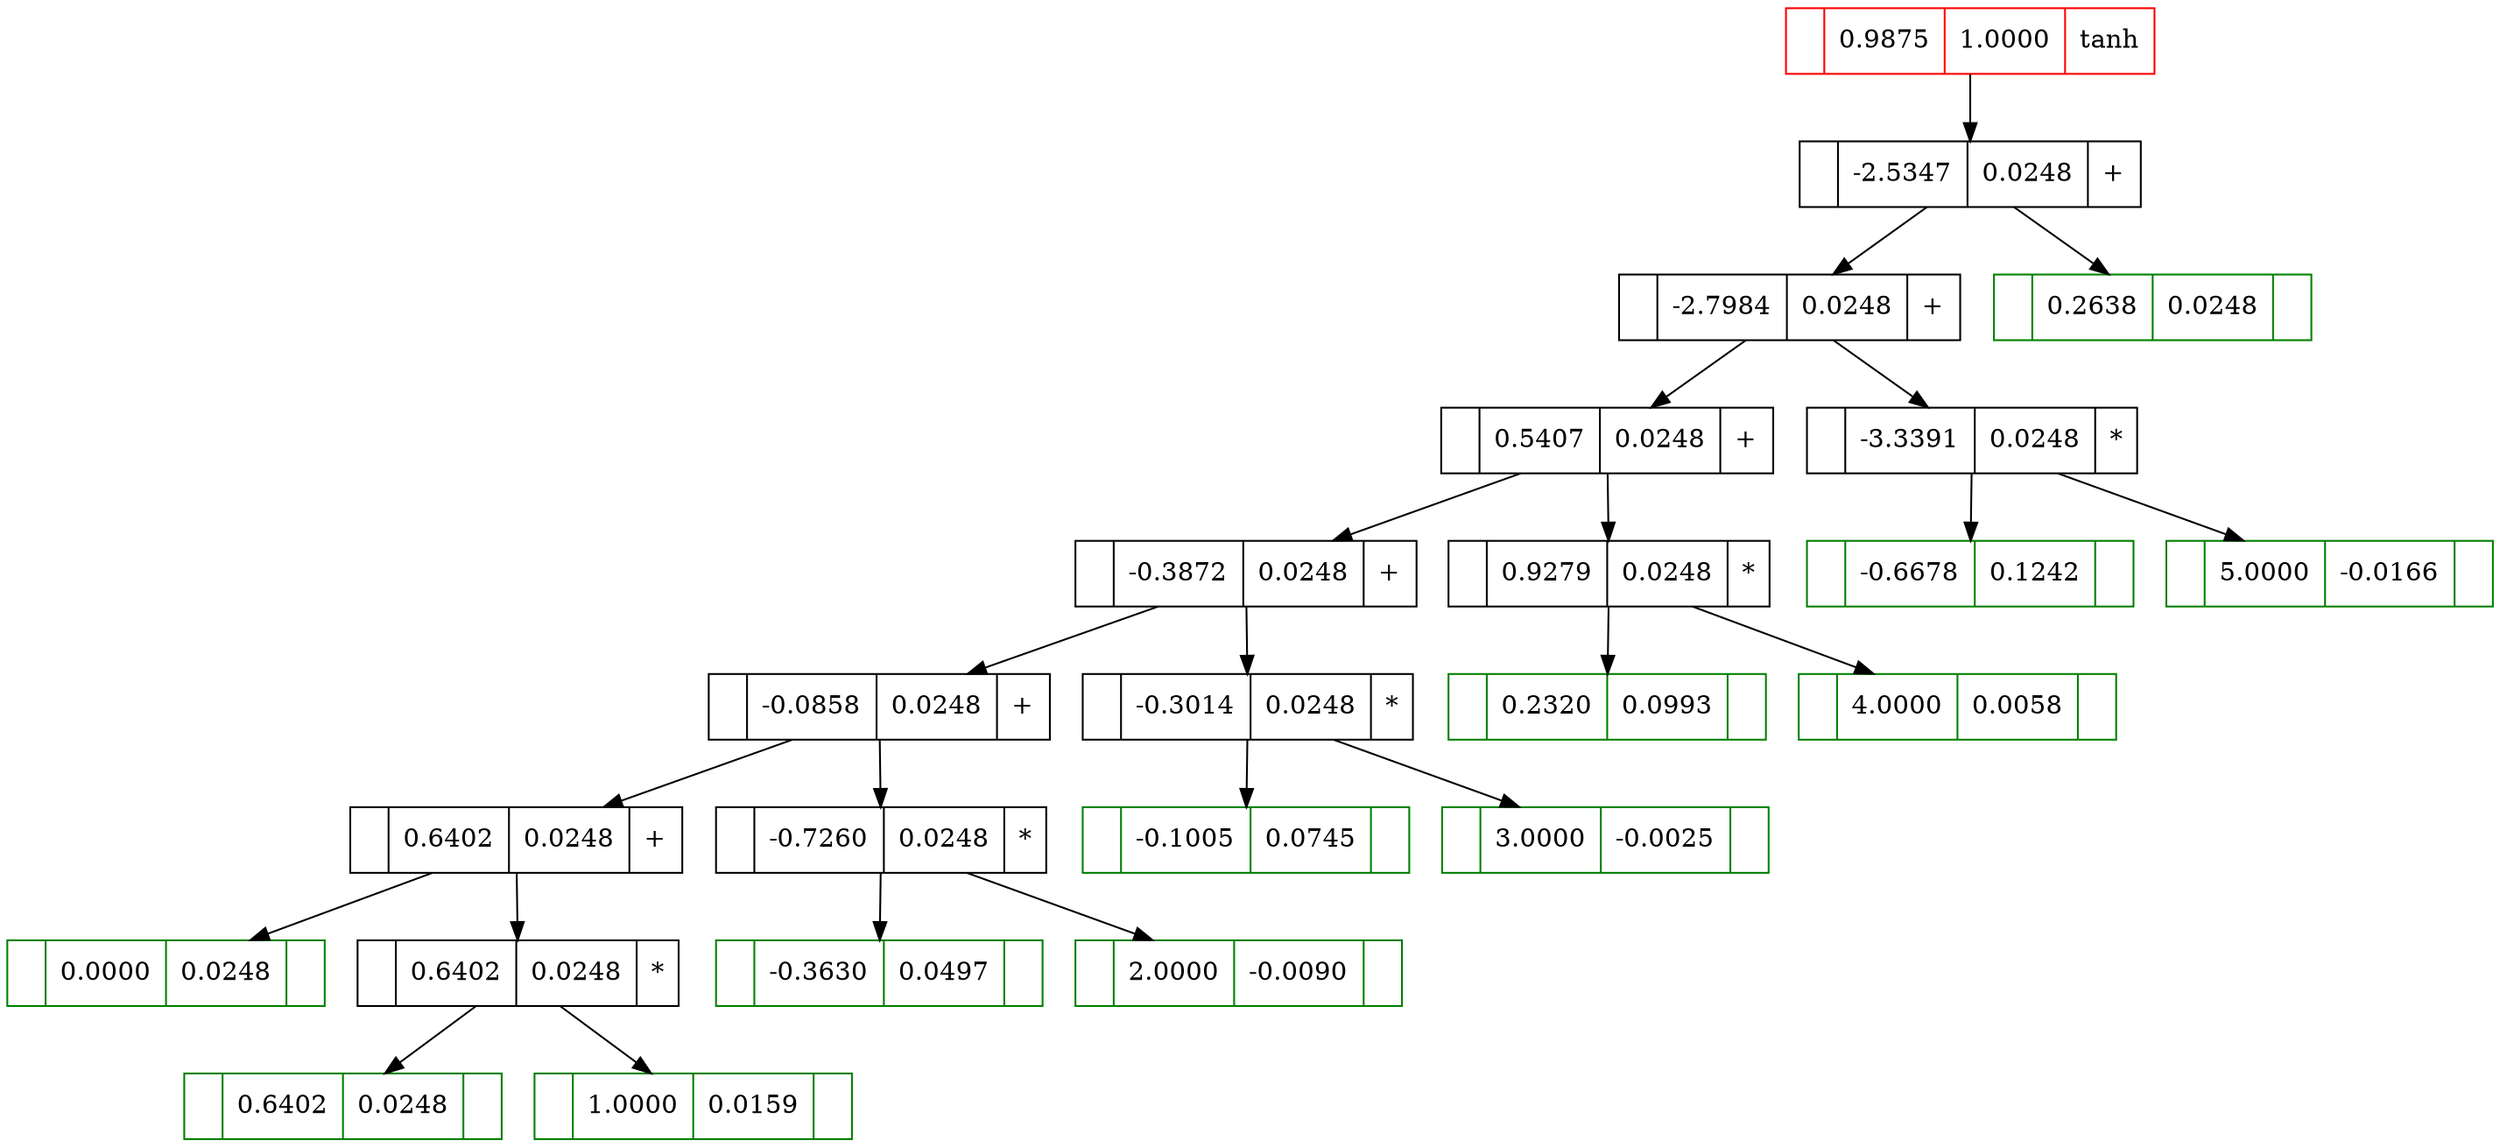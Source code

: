 digraph Micrograd { 
	"770a1593-447c-4767-8dfb-1abcfafda179"[color="#FF0000",fillcolor="#808080",label="|0.9875|1.0000|tanh",shape=record]; 
	"d99e1944-0318-4236-8752-e8164b3286e7"[label="|-2.5347|0.0248|+",shape=record]; 
	"ce10bed0-80d5-45a2-95e5-d9bd2fd07b39"[label="|-2.7984|0.0248|+",shape=record]; 
	"8f1aaa93-b2cc-4e03-b31e-d9bbe5e8ae4b"[label="|0.5407|0.0248|+",shape=record]; 
	"939f8ce1-ad10-4a98-b7ce-df02bc34c125"[label="|-0.3872|0.0248|+",shape=record]; 
	"3dff027d-b678-4090-a5d8-9edd108b0ed4"[label="|-0.0858|0.0248|+",shape=record]; 
	"6542eaa9-409d-4217-94d3-5366b660c494"[label="|0.6402|0.0248|+",shape=record]; 
	"49295c93-3ae7-4d20-9d41-2e53900373be"[color="#008000",fillcolor="#90EE90",label="|0.0000|0.0248|",shape=record]; 
	"6542eaa9-409d-4217-94d3-5366b660c494" -> "49295c93-3ae7-4d20-9d41-2e53900373be"; 
	"813f28fb-9fb5-4948-8171-f61144baad3d"[label="|0.6402|0.0248|*",shape=record]; 
	"1ad1b355-4be4-40f1-a9d7-8f91c29220cb"[color="#008000",fillcolor="#90EE90",label="|0.6402|0.0248|",shape=record]; 
	"813f28fb-9fb5-4948-8171-f61144baad3d" -> "1ad1b355-4be4-40f1-a9d7-8f91c29220cb"; 
	"b7e99f7a-46f0-43c9-a920-129ccf035860"[color="#008000",fillcolor="#90EE90",label="|1.0000|0.0159|",shape=record]; 
	"813f28fb-9fb5-4948-8171-f61144baad3d" -> "b7e99f7a-46f0-43c9-a920-129ccf035860"; 
	"6542eaa9-409d-4217-94d3-5366b660c494" -> "813f28fb-9fb5-4948-8171-f61144baad3d"; 
	"3dff027d-b678-4090-a5d8-9edd108b0ed4" -> "6542eaa9-409d-4217-94d3-5366b660c494"; 
	"278b2bab-d69b-4f9e-9682-7e71e47a16f6"[label="|-0.7260|0.0248|*",shape=record]; 
	"bbfa7113-8c2a-4409-b4c3-20c95469f209"[color="#008000",fillcolor="#90EE90",label="|-0.3630|0.0497|",shape=record]; 
	"278b2bab-d69b-4f9e-9682-7e71e47a16f6" -> "bbfa7113-8c2a-4409-b4c3-20c95469f209"; 
	"abf6dfee-1943-4d1c-b4ee-1d8cf70050c4"[color="#008000",fillcolor="#90EE90",label="|2.0000|-0.0090|",shape=record]; 
	"278b2bab-d69b-4f9e-9682-7e71e47a16f6" -> "abf6dfee-1943-4d1c-b4ee-1d8cf70050c4"; 
	"3dff027d-b678-4090-a5d8-9edd108b0ed4" -> "278b2bab-d69b-4f9e-9682-7e71e47a16f6"; 
	"939f8ce1-ad10-4a98-b7ce-df02bc34c125" -> "3dff027d-b678-4090-a5d8-9edd108b0ed4"; 
	"5bf30429-104b-4bb8-943c-1a22fcbf68d5"[label="|-0.3014|0.0248|*",shape=record]; 
	"106db374-df5c-46f9-ac0a-878a0df2f913"[color="#008000",fillcolor="#90EE90",label="|-0.1005|0.0745|",shape=record]; 
	"5bf30429-104b-4bb8-943c-1a22fcbf68d5" -> "106db374-df5c-46f9-ac0a-878a0df2f913"; 
	"48bd09cd-1696-46ee-8e4a-46be210afdf0"[color="#008000",fillcolor="#90EE90",label="|3.0000|-0.0025|",shape=record]; 
	"5bf30429-104b-4bb8-943c-1a22fcbf68d5" -> "48bd09cd-1696-46ee-8e4a-46be210afdf0"; 
	"939f8ce1-ad10-4a98-b7ce-df02bc34c125" -> "5bf30429-104b-4bb8-943c-1a22fcbf68d5"; 
	"8f1aaa93-b2cc-4e03-b31e-d9bbe5e8ae4b" -> "939f8ce1-ad10-4a98-b7ce-df02bc34c125"; 
	"307b51a2-24b0-4d43-ab06-f13025ce9ebb"[label="|0.9279|0.0248|*",shape=record]; 
	"09e5a0e1-947c-4448-9224-95f2da744f43"[color="#008000",fillcolor="#90EE90",label="|0.2320|0.0993|",shape=record]; 
	"307b51a2-24b0-4d43-ab06-f13025ce9ebb" -> "09e5a0e1-947c-4448-9224-95f2da744f43"; 
	"68c5b8b8-f402-4b21-a50b-2a8e50c6967b"[color="#008000",fillcolor="#90EE90",label="|4.0000|0.0058|",shape=record]; 
	"307b51a2-24b0-4d43-ab06-f13025ce9ebb" -> "68c5b8b8-f402-4b21-a50b-2a8e50c6967b"; 
	"8f1aaa93-b2cc-4e03-b31e-d9bbe5e8ae4b" -> "307b51a2-24b0-4d43-ab06-f13025ce9ebb"; 
	"ce10bed0-80d5-45a2-95e5-d9bd2fd07b39" -> "8f1aaa93-b2cc-4e03-b31e-d9bbe5e8ae4b"; 
	"c34fc2a2-baaa-419b-89df-14d422b3ecca"[label="|-3.3391|0.0248|*",shape=record]; 
	"87f0ef84-cb58-4955-a1d2-4cf389a81822"[color="#008000",fillcolor="#90EE90",label="|-0.6678|0.1242|",shape=record]; 
	"c34fc2a2-baaa-419b-89df-14d422b3ecca" -> "87f0ef84-cb58-4955-a1d2-4cf389a81822"; 
	"30990c1d-b662-48a1-bce7-ac0379b4ad51"[color="#008000",fillcolor="#90EE90",label="|5.0000|-0.0166|",shape=record]; 
	"c34fc2a2-baaa-419b-89df-14d422b3ecca" -> "30990c1d-b662-48a1-bce7-ac0379b4ad51"; 
	"ce10bed0-80d5-45a2-95e5-d9bd2fd07b39" -> "c34fc2a2-baaa-419b-89df-14d422b3ecca"; 
	"d99e1944-0318-4236-8752-e8164b3286e7" -> "ce10bed0-80d5-45a2-95e5-d9bd2fd07b39"; 
	"aaee081c-e9fc-4d37-b25b-9addecf6376c"[color="#008000",fillcolor="#90EE90",label="|0.2638|0.0248|",shape=record]; 
	"d99e1944-0318-4236-8752-e8164b3286e7" -> "aaee081c-e9fc-4d37-b25b-9addecf6376c"; 
	"770a1593-447c-4767-8dfb-1abcfafda179" -> "d99e1944-0318-4236-8752-e8164b3286e7"; 
}